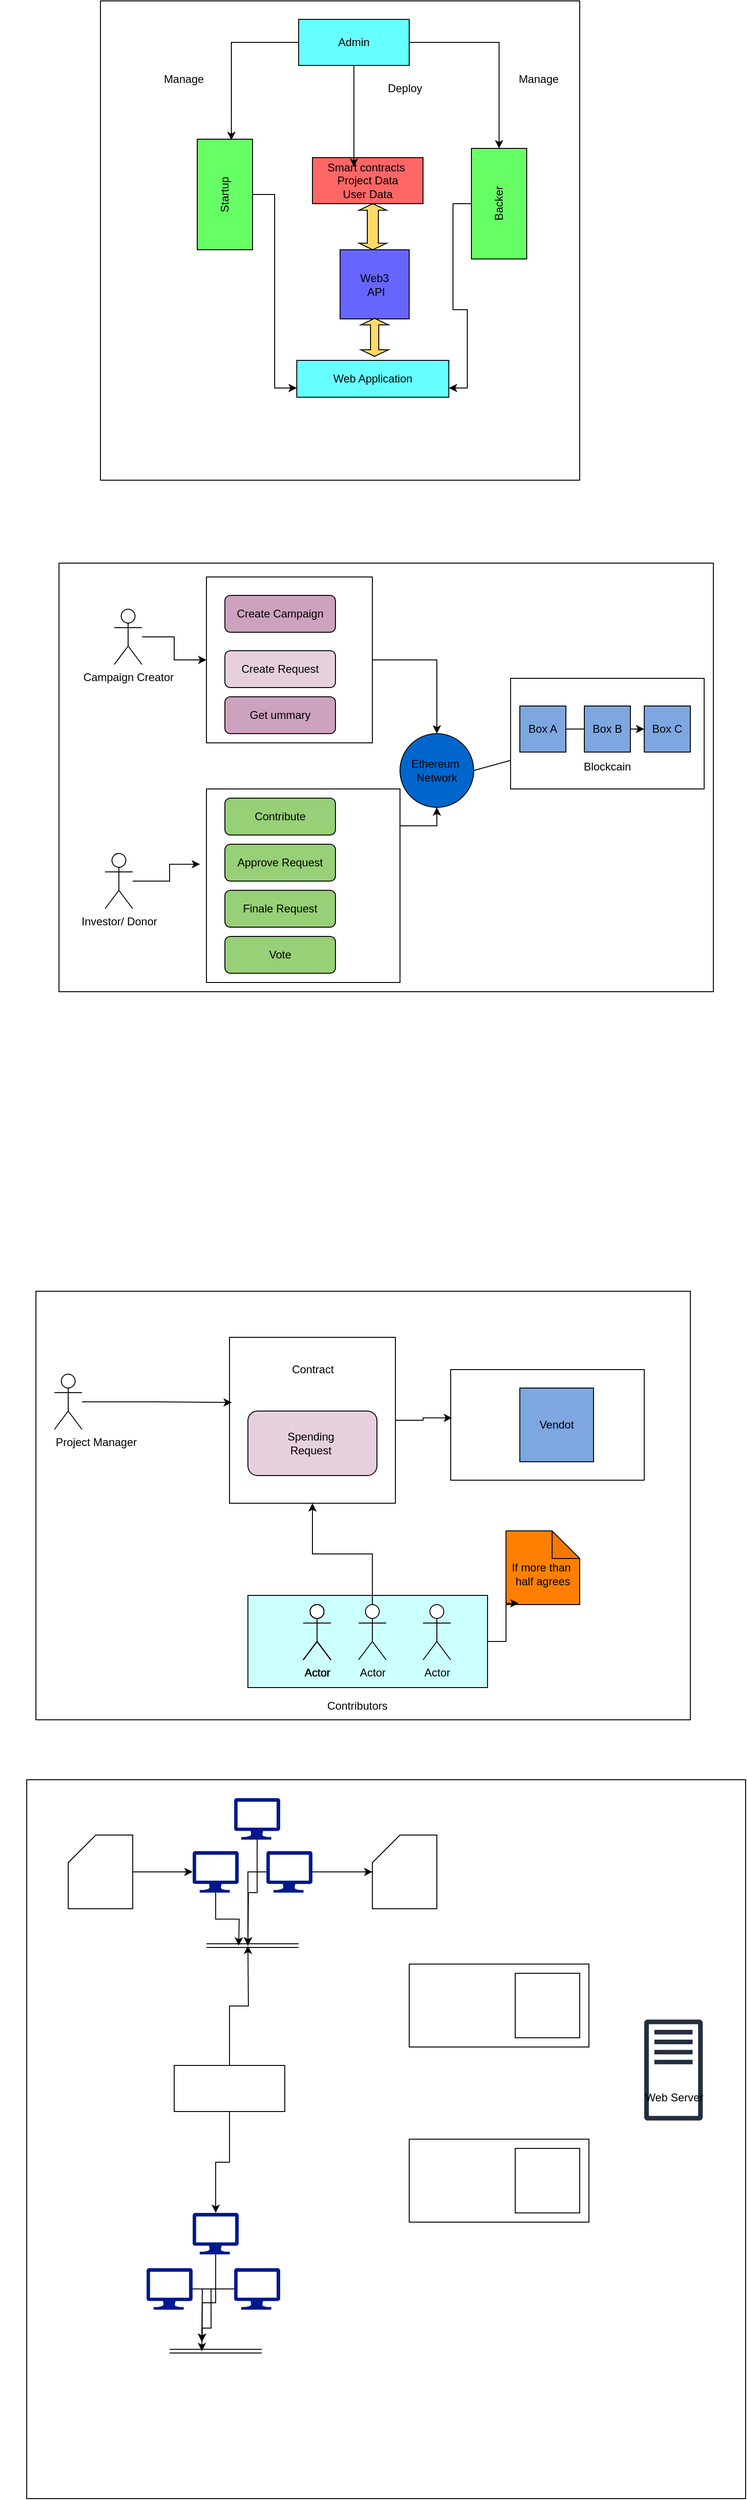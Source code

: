 <mxfile version="22.1.0" type="github">
  <diagram name="Page-1" id="VYeJ8HEGyXQb4DcT3hm-">
    <mxGraphModel dx="1120" dy="1616" grid="1" gridSize="10" guides="1" tooltips="1" connect="1" arrows="1" fold="1" page="1" pageScale="1" pageWidth="850" pageHeight="1100" math="0" shadow="0">
      <root>
        <mxCell id="0" />
        <mxCell id="1" parent="0" />
        <mxCell id="MKi3yVSM2hlnzNyPRuf9-17" value="&lt;br&gt;&lt;br&gt;&lt;br&gt;&lt;br&gt;&lt;br&gt;&lt;br&gt;&lt;br&gt;&lt;br&gt;&lt;br&gt;&lt;br&gt;&lt;br&gt;&lt;br&gt;&lt;br&gt;&lt;br&gt;&lt;br&gt;&lt;br&gt;&lt;br&gt;&lt;br&gt;&lt;br&gt;&lt;br&gt;&lt;br&gt;&lt;br&gt;&lt;br&gt;&lt;br&gt;" style="rounded=0;whiteSpace=wrap;html=1;" parent="1" vertex="1">
          <mxGeometry x="60" y="340" width="710" height="465" as="geometry" />
        </mxCell>
        <mxCell id="MKi3yVSM2hlnzNyPRuf9-18" value="&amp;nbsp; &amp;nbsp; &amp;nbsp; &amp;nbsp; &amp;nbsp; &amp;nbsp; &amp;nbsp; &amp;nbsp; &amp;nbsp; Project Manager" style="shape=umlActor;verticalLabelPosition=bottom;verticalAlign=top;html=1;outlineConnect=0;" parent="1" vertex="1">
          <mxGeometry x="80" y="430" width="30" height="60" as="geometry" />
        </mxCell>
        <mxCell id="MKi3yVSM2hlnzNyPRuf9-20" value="" style="whiteSpace=wrap;html=1;aspect=fixed;" parent="1" vertex="1">
          <mxGeometry x="270" y="390" width="180" height="180" as="geometry" />
        </mxCell>
        <mxCell id="MKi3yVSM2hlnzNyPRuf9-22" value="Spending&amp;nbsp;&lt;br&gt;Request&amp;nbsp;" style="rounded=1;whiteSpace=wrap;html=1;fillColor=#E6D0DE;" parent="1" vertex="1">
          <mxGeometry x="290" y="470" width="140" height="70" as="geometry" />
        </mxCell>
        <mxCell id="MKi3yVSM2hlnzNyPRuf9-29" value="" style="rounded=0;whiteSpace=wrap;html=1;" parent="1" vertex="1">
          <mxGeometry x="510" y="425" width="210" height="120" as="geometry" />
        </mxCell>
        <mxCell id="MKi3yVSM2hlnzNyPRuf9-30" value="Vendot" style="whiteSpace=wrap;html=1;aspect=fixed;fillColor=#7EA6E0;" parent="1" vertex="1">
          <mxGeometry x="585" y="445" width="80" height="80" as="geometry" />
        </mxCell>
        <mxCell id="qt4cJdHKE4tPPsj3RhS7-18" value="" style="rounded=0;whiteSpace=wrap;html=1;" parent="1" vertex="1">
          <mxGeometry x="85" y="-450" width="710" height="465" as="geometry" />
        </mxCell>
        <mxCell id="qt4cJdHKE4tPPsj3RhS7-19" style="edgeStyle=orthogonalEdgeStyle;rounded=0;orthogonalLoop=1;jettySize=auto;html=1;" parent="1" source="qt4cJdHKE4tPPsj3RhS7-20" target="qt4cJdHKE4tPPsj3RhS7-24" edge="1">
          <mxGeometry relative="1" as="geometry" />
        </mxCell>
        <mxCell id="qt4cJdHKE4tPPsj3RhS7-20" value="Campaign Creator" style="shape=umlActor;verticalLabelPosition=bottom;verticalAlign=top;html=1;outlineConnect=0;" parent="1" vertex="1">
          <mxGeometry x="145" y="-400" width="30" height="60" as="geometry" />
        </mxCell>
        <mxCell id="qt4cJdHKE4tPPsj3RhS7-21" style="edgeStyle=orthogonalEdgeStyle;rounded=0;orthogonalLoop=1;jettySize=auto;html=1;entryX=-0.033;entryY=0.389;entryDx=0;entryDy=0;entryPerimeter=0;" parent="1" source="qt4cJdHKE4tPPsj3RhS7-22" target="qt4cJdHKE4tPPsj3RhS7-29" edge="1">
          <mxGeometry relative="1" as="geometry" />
        </mxCell>
        <mxCell id="qt4cJdHKE4tPPsj3RhS7-22" value="Investor/ Donor" style="shape=umlActor;verticalLabelPosition=bottom;verticalAlign=top;html=1;outlineConnect=0;" parent="1" vertex="1">
          <mxGeometry x="135" y="-135" width="30" height="60" as="geometry" />
        </mxCell>
        <mxCell id="qt4cJdHKE4tPPsj3RhS7-23" style="edgeStyle=orthogonalEdgeStyle;rounded=0;orthogonalLoop=1;jettySize=auto;html=1;entryX=0.5;entryY=0;entryDx=0;entryDy=0;" parent="1" source="qt4cJdHKE4tPPsj3RhS7-24" target="qt4cJdHKE4tPPsj3RhS7-33" edge="1">
          <mxGeometry relative="1" as="geometry" />
        </mxCell>
        <mxCell id="qt4cJdHKE4tPPsj3RhS7-24" value="" style="whiteSpace=wrap;html=1;aspect=fixed;" parent="1" vertex="1">
          <mxGeometry x="245" y="-435" width="180" height="180" as="geometry" />
        </mxCell>
        <mxCell id="qt4cJdHKE4tPPsj3RhS7-25" value="Create Campaign" style="rounded=1;whiteSpace=wrap;html=1;shadow=0;fillColor=#CDA2BE;" parent="1" vertex="1">
          <mxGeometry x="265" y="-415" width="120" height="40" as="geometry" />
        </mxCell>
        <mxCell id="qt4cJdHKE4tPPsj3RhS7-26" value="Create Request" style="rounded=1;whiteSpace=wrap;html=1;fillColor=#E6D0DE;" parent="1" vertex="1">
          <mxGeometry x="265" y="-355" width="120" height="40" as="geometry" />
        </mxCell>
        <mxCell id="qt4cJdHKE4tPPsj3RhS7-27" value="Get ummary" style="rounded=1;whiteSpace=wrap;html=1;fillColor=#CDA2BE;" parent="1" vertex="1">
          <mxGeometry x="265" y="-305" width="120" height="40" as="geometry" />
        </mxCell>
        <mxCell id="qt4cJdHKE4tPPsj3RhS7-28" style="edgeStyle=orthogonalEdgeStyle;rounded=0;orthogonalLoop=1;jettySize=auto;html=1;entryX=0.5;entryY=1;entryDx=0;entryDy=0;" parent="1" source="qt4cJdHKE4tPPsj3RhS7-29" target="qt4cJdHKE4tPPsj3RhS7-33" edge="1">
          <mxGeometry relative="1" as="geometry">
            <Array as="points">
              <mxPoint x="495" y="-165" />
            </Array>
          </mxGeometry>
        </mxCell>
        <mxCell id="qt4cJdHKE4tPPsj3RhS7-29" value="" style="whiteSpace=wrap;html=1;aspect=fixed;" parent="1" vertex="1">
          <mxGeometry x="245" y="-205" width="210" height="210" as="geometry" />
        </mxCell>
        <mxCell id="qt4cJdHKE4tPPsj3RhS7-30" value="Contribute" style="rounded=1;whiteSpace=wrap;html=1;fillColor=#97D077;" parent="1" vertex="1">
          <mxGeometry x="265" y="-195" width="120" height="40" as="geometry" />
        </mxCell>
        <mxCell id="qt4cJdHKE4tPPsj3RhS7-31" value="Approve Request" style="rounded=1;whiteSpace=wrap;html=1;fillColor=#97D077;" parent="1" vertex="1">
          <mxGeometry x="265" y="-145" width="120" height="40" as="geometry" />
        </mxCell>
        <mxCell id="qt4cJdHKE4tPPsj3RhS7-32" value="Finale Request" style="rounded=1;whiteSpace=wrap;html=1;fillColor=#97D077;" parent="1" vertex="1">
          <mxGeometry x="265" y="-95" width="120" height="40" as="geometry" />
        </mxCell>
        <mxCell id="qt4cJdHKE4tPPsj3RhS7-33" value="Ethereum&amp;nbsp;&lt;br&gt;Network" style="ellipse;whiteSpace=wrap;html=1;aspect=fixed;fillColor=#0066CC;" parent="1" vertex="1">
          <mxGeometry x="455" y="-265" width="80" height="80" as="geometry" />
        </mxCell>
        <mxCell id="qt4cJdHKE4tPPsj3RhS7-34" value="&lt;br&gt;&lt;br&gt;&lt;br&gt;&lt;br&gt;&lt;br&gt;Blockcain" style="rounded=0;whiteSpace=wrap;html=1;" parent="1" vertex="1">
          <mxGeometry x="575" y="-325" width="210" height="120" as="geometry" />
        </mxCell>
        <mxCell id="qt4cJdHKE4tPPsj3RhS7-35" value="" style="edgeStyle=orthogonalEdgeStyle;rounded=0;orthogonalLoop=1;jettySize=auto;html=1;" parent="1" source="qt4cJdHKE4tPPsj3RhS7-36" target="qt4cJdHKE4tPPsj3RhS7-38" edge="1">
          <mxGeometry relative="1" as="geometry" />
        </mxCell>
        <mxCell id="qt4cJdHKE4tPPsj3RhS7-36" value="Box A" style="whiteSpace=wrap;html=1;aspect=fixed;fillColor=#7EA6E0;" parent="1" vertex="1">
          <mxGeometry x="585" y="-295" width="50" height="50" as="geometry" />
        </mxCell>
        <mxCell id="qt4cJdHKE4tPPsj3RhS7-37" value="Box B" style="whiteSpace=wrap;html=1;aspect=fixed;fillColor=#7EA6E0;" parent="1" vertex="1">
          <mxGeometry x="655" y="-295" width="50" height="50" as="geometry" />
        </mxCell>
        <mxCell id="qt4cJdHKE4tPPsj3RhS7-38" value="Box C" style="whiteSpace=wrap;html=1;aspect=fixed;fillColor=#7EA6E0;" parent="1" vertex="1">
          <mxGeometry x="720" y="-295" width="50" height="50" as="geometry" />
        </mxCell>
        <mxCell id="qt4cJdHKE4tPPsj3RhS7-39" value="" style="endArrow=none;html=1;rounded=0;exitX=1;exitY=0.5;exitDx=0;exitDy=0;" parent="1" source="qt4cJdHKE4tPPsj3RhS7-33" target="qt4cJdHKE4tPPsj3RhS7-34" edge="1">
          <mxGeometry width="50" height="50" relative="1" as="geometry">
            <mxPoint x="545" y="-225" as="sourcePoint" />
            <mxPoint x="525" y="-275" as="targetPoint" />
          </mxGeometry>
        </mxCell>
        <mxCell id="qt4cJdHKE4tPPsj3RhS7-40" value="Vote" style="rounded=1;whiteSpace=wrap;html=1;fillColor=#97D077;" parent="1" vertex="1">
          <mxGeometry x="265" y="-45" width="120" height="40" as="geometry" />
        </mxCell>
        <mxCell id="qt4cJdHKE4tPPsj3RhS7-42" style="edgeStyle=orthogonalEdgeStyle;rounded=0;orthogonalLoop=1;jettySize=auto;html=1;entryX=0.014;entryY=0.393;entryDx=0;entryDy=0;entryPerimeter=0;" parent="1" source="MKi3yVSM2hlnzNyPRuf9-18" target="MKi3yVSM2hlnzNyPRuf9-20" edge="1">
          <mxGeometry relative="1" as="geometry" />
        </mxCell>
        <mxCell id="qt4cJdHKE4tPPsj3RhS7-44" style="edgeStyle=orthogonalEdgeStyle;rounded=0;orthogonalLoop=1;jettySize=auto;html=1;entryX=0.007;entryY=0.437;entryDx=0;entryDy=0;entryPerimeter=0;" parent="1" source="MKi3yVSM2hlnzNyPRuf9-20" target="MKi3yVSM2hlnzNyPRuf9-29" edge="1">
          <mxGeometry relative="1" as="geometry" />
        </mxCell>
        <mxCell id="qt4cJdHKE4tPPsj3RhS7-45" value="" style="rounded=0;whiteSpace=wrap;html=1;fillColor=#CCFFFF;" parent="1" vertex="1">
          <mxGeometry x="290" y="670" width="260" height="100" as="geometry" />
        </mxCell>
        <mxCell id="qt4cJdHKE4tPPsj3RhS7-46" value="Actor" style="shape=umlActor;verticalLabelPosition=bottom;verticalAlign=top;html=1;outlineConnect=0;" parent="1" vertex="1">
          <mxGeometry x="350" y="680" width="30" height="60" as="geometry" />
        </mxCell>
        <mxCell id="qt4cJdHKE4tPPsj3RhS7-47" value="Actor" style="shape=umlActor;verticalLabelPosition=bottom;verticalAlign=top;html=1;outlineConnect=0;" parent="1" vertex="1">
          <mxGeometry x="350" y="680" width="30" height="60" as="geometry" />
        </mxCell>
        <mxCell id="qt4cJdHKE4tPPsj3RhS7-48" value="Actor" style="shape=umlActor;verticalLabelPosition=bottom;verticalAlign=top;html=1;outlineConnect=0;" parent="1" vertex="1">
          <mxGeometry x="350" y="680" width="30" height="60" as="geometry" />
        </mxCell>
        <mxCell id="qt4cJdHKE4tPPsj3RhS7-49" value="Actor" style="shape=umlActor;verticalLabelPosition=bottom;verticalAlign=top;html=1;outlineConnect=0;" parent="1" vertex="1">
          <mxGeometry x="350" y="680" width="30" height="60" as="geometry" />
        </mxCell>
        <mxCell id="qt4cJdHKE4tPPsj3RhS7-55" style="edgeStyle=orthogonalEdgeStyle;rounded=0;orthogonalLoop=1;jettySize=auto;html=1;" parent="1" source="qt4cJdHKE4tPPsj3RhS7-50" target="MKi3yVSM2hlnzNyPRuf9-20" edge="1">
          <mxGeometry relative="1" as="geometry" />
        </mxCell>
        <mxCell id="qt4cJdHKE4tPPsj3RhS7-50" value="Actor" style="shape=umlActor;verticalLabelPosition=bottom;verticalAlign=top;html=1;outlineConnect=0;" parent="1" vertex="1">
          <mxGeometry x="410" y="680" width="30" height="60" as="geometry" />
        </mxCell>
        <mxCell id="qt4cJdHKE4tPPsj3RhS7-51" value="Actor" style="shape=umlActor;verticalLabelPosition=bottom;verticalAlign=top;html=1;outlineConnect=0;" parent="1" vertex="1">
          <mxGeometry x="480" y="680" width="30" height="60" as="geometry" />
        </mxCell>
        <mxCell id="qt4cJdHKE4tPPsj3RhS7-52" value="Actor" style="shape=umlActor;verticalLabelPosition=bottom;verticalAlign=top;html=1;outlineConnect=0;" parent="1" vertex="1">
          <mxGeometry x="350" y="680" width="30" height="60" as="geometry" />
        </mxCell>
        <mxCell id="qt4cJdHKE4tPPsj3RhS7-53" value="Actor" style="shape=umlActor;verticalLabelPosition=bottom;verticalAlign=top;html=1;outlineConnect=0;" parent="1" vertex="1">
          <mxGeometry x="350" y="680" width="30" height="60" as="geometry" />
        </mxCell>
        <mxCell id="qt4cJdHKE4tPPsj3RhS7-56" value="&lt;br&gt;If more than&amp;nbsp;&lt;br&gt;half agrees" style="shape=note;whiteSpace=wrap;html=1;backgroundOutline=1;darkOpacity=0.05;fillColor=#FF8000;" parent="1" vertex="1">
          <mxGeometry x="570" y="600" width="80" height="80" as="geometry" />
        </mxCell>
        <mxCell id="qt4cJdHKE4tPPsj3RhS7-57" style="edgeStyle=orthogonalEdgeStyle;rounded=0;orthogonalLoop=1;jettySize=auto;html=1;entryX=0.171;entryY=0.982;entryDx=0;entryDy=0;entryPerimeter=0;" parent="1" source="qt4cJdHKE4tPPsj3RhS7-45" target="qt4cJdHKE4tPPsj3RhS7-56" edge="1">
          <mxGeometry relative="1" as="geometry" />
        </mxCell>
        <mxCell id="qt4cJdHKE4tPPsj3RhS7-59" value="Contract" style="text;html=1;align=center;verticalAlign=middle;resizable=0;points=[];autosize=1;strokeColor=none;fillColor=none;" parent="1" vertex="1">
          <mxGeometry x="325" y="410" width="70" height="30" as="geometry" />
        </mxCell>
        <mxCell id="qt4cJdHKE4tPPsj3RhS7-61" value="Contributors&amp;nbsp;" style="text;html=1;align=center;verticalAlign=middle;resizable=0;points=[];autosize=1;strokeColor=none;fillColor=none;" parent="1" vertex="1">
          <mxGeometry x="365" y="775" width="90" height="30" as="geometry" />
        </mxCell>
        <mxCell id="qt4cJdHKE4tPPsj3RhS7-66" value="" style="whiteSpace=wrap;html=1;aspect=fixed;" parent="1" vertex="1">
          <mxGeometry x="50" y="870" width="780" height="780" as="geometry" />
        </mxCell>
        <mxCell id="qt4cJdHKE4tPPsj3RhS7-67" value="" style="shape=card;whiteSpace=wrap;html=1;" parent="1" vertex="1">
          <mxGeometry x="95" y="930" width="70" height="80" as="geometry" />
        </mxCell>
        <mxCell id="qt4cJdHKE4tPPsj3RhS7-68" value="" style="shape=card;whiteSpace=wrap;html=1;" parent="1" vertex="1">
          <mxGeometry x="425" y="930" width="70" height="80" as="geometry" />
        </mxCell>
        <mxCell id="qt4cJdHKE4tPPsj3RhS7-75" style="edgeStyle=orthogonalEdgeStyle;rounded=0;orthogonalLoop=1;jettySize=auto;html=1;" parent="1" source="qt4cJdHKE4tPPsj3RhS7-69" edge="1">
          <mxGeometry relative="1" as="geometry">
            <mxPoint x="280" y="1050" as="targetPoint" />
          </mxGeometry>
        </mxCell>
        <mxCell id="qt4cJdHKE4tPPsj3RhS7-69" value="" style="sketch=0;aspect=fixed;pointerEvents=1;shadow=0;dashed=0;html=1;strokeColor=none;labelPosition=center;verticalLabelPosition=bottom;verticalAlign=top;align=center;fillColor=#00188D;shape=mxgraph.azure.computer" parent="1" vertex="1">
          <mxGeometry x="230" y="947.5" width="50" height="45" as="geometry" />
        </mxCell>
        <mxCell id="qt4cJdHKE4tPPsj3RhS7-76" style="edgeStyle=orthogonalEdgeStyle;rounded=0;orthogonalLoop=1;jettySize=auto;html=1;" parent="1" source="qt4cJdHKE4tPPsj3RhS7-70" edge="1">
          <mxGeometry relative="1" as="geometry">
            <mxPoint x="290" y="1050" as="targetPoint" />
          </mxGeometry>
        </mxCell>
        <mxCell id="qt4cJdHKE4tPPsj3RhS7-82" style="edgeStyle=orthogonalEdgeStyle;rounded=0;orthogonalLoop=1;jettySize=auto;html=1;" parent="1" source="qt4cJdHKE4tPPsj3RhS7-70" target="qt4cJdHKE4tPPsj3RhS7-68" edge="1">
          <mxGeometry relative="1" as="geometry" />
        </mxCell>
        <mxCell id="qt4cJdHKE4tPPsj3RhS7-70" value="" style="sketch=0;aspect=fixed;pointerEvents=1;shadow=0;dashed=0;html=1;strokeColor=none;labelPosition=center;verticalLabelPosition=bottom;verticalAlign=top;align=center;fillColor=#00188D;shape=mxgraph.azure.computer" parent="1" vertex="1">
          <mxGeometry x="310" y="947.5" width="50" height="45" as="geometry" />
        </mxCell>
        <mxCell id="qt4cJdHKE4tPPsj3RhS7-74" style="edgeStyle=orthogonalEdgeStyle;rounded=0;orthogonalLoop=1;jettySize=auto;html=1;" parent="1" source="qt4cJdHKE4tPPsj3RhS7-71" edge="1">
          <mxGeometry relative="1" as="geometry">
            <mxPoint x="290" y="1050" as="targetPoint" />
          </mxGeometry>
        </mxCell>
        <mxCell id="qt4cJdHKE4tPPsj3RhS7-71" value="" style="sketch=0;aspect=fixed;pointerEvents=1;shadow=0;dashed=0;html=1;strokeColor=none;labelPosition=center;verticalLabelPosition=bottom;verticalAlign=top;align=center;fillColor=#00188D;shape=mxgraph.azure.computer" parent="1" vertex="1">
          <mxGeometry x="275" y="890" width="50" height="45" as="geometry" />
        </mxCell>
        <mxCell id="qt4cJdHKE4tPPsj3RhS7-72" value="" style="shape=link;html=1;rounded=0;" parent="1" edge="1">
          <mxGeometry width="100" relative="1" as="geometry">
            <mxPoint x="245" y="1050" as="sourcePoint" />
            <mxPoint x="345" y="1050" as="targetPoint" />
          </mxGeometry>
        </mxCell>
        <mxCell id="qt4cJdHKE4tPPsj3RhS7-81" style="edgeStyle=orthogonalEdgeStyle;rounded=0;orthogonalLoop=1;jettySize=auto;html=1;entryX=0;entryY=0.5;entryDx=0;entryDy=0;entryPerimeter=0;" parent="1" source="qt4cJdHKE4tPPsj3RhS7-67" target="qt4cJdHKE4tPPsj3RhS7-69" edge="1">
          <mxGeometry relative="1" as="geometry" />
        </mxCell>
        <mxCell id="qt4cJdHKE4tPPsj3RhS7-99" style="edgeStyle=orthogonalEdgeStyle;rounded=0;orthogonalLoop=1;jettySize=auto;html=1;" parent="1" source="qt4cJdHKE4tPPsj3RhS7-83" target="qt4cJdHKE4tPPsj3RhS7-94" edge="1">
          <mxGeometry relative="1" as="geometry" />
        </mxCell>
        <mxCell id="qt4cJdHKE4tPPsj3RhS7-100" style="edgeStyle=orthogonalEdgeStyle;rounded=0;orthogonalLoop=1;jettySize=auto;html=1;" parent="1" source="qt4cJdHKE4tPPsj3RhS7-83" edge="1">
          <mxGeometry relative="1" as="geometry">
            <mxPoint x="290" y="1050" as="targetPoint" />
          </mxGeometry>
        </mxCell>
        <mxCell id="qt4cJdHKE4tPPsj3RhS7-83" value="" style="rounded=0;whiteSpace=wrap;html=1;" parent="1" vertex="1">
          <mxGeometry x="210" y="1180" width="120" height="50" as="geometry" />
        </mxCell>
        <mxCell id="qt4cJdHKE4tPPsj3RhS7-98" style="edgeStyle=orthogonalEdgeStyle;rounded=0;orthogonalLoop=1;jettySize=auto;html=1;" parent="1" source="qt4cJdHKE4tPPsj3RhS7-92" edge="1">
          <mxGeometry relative="1" as="geometry">
            <mxPoint x="240" y="1480" as="targetPoint" />
          </mxGeometry>
        </mxCell>
        <mxCell id="qt4cJdHKE4tPPsj3RhS7-92" value="" style="sketch=0;aspect=fixed;pointerEvents=1;shadow=0;dashed=0;html=1;strokeColor=none;labelPosition=center;verticalLabelPosition=bottom;verticalAlign=top;align=center;fillColor=#00188D;shape=mxgraph.azure.computer" parent="1" vertex="1">
          <mxGeometry x="180" y="1400" width="50" height="45" as="geometry" />
        </mxCell>
        <mxCell id="qt4cJdHKE4tPPsj3RhS7-97" style="edgeStyle=orthogonalEdgeStyle;rounded=0;orthogonalLoop=1;jettySize=auto;html=1;" parent="1" source="qt4cJdHKE4tPPsj3RhS7-93" edge="1">
          <mxGeometry relative="1" as="geometry">
            <mxPoint x="240" y="1480" as="targetPoint" />
          </mxGeometry>
        </mxCell>
        <mxCell id="qt4cJdHKE4tPPsj3RhS7-93" value="" style="sketch=0;aspect=fixed;pointerEvents=1;shadow=0;dashed=0;html=1;strokeColor=none;labelPosition=center;verticalLabelPosition=bottom;verticalAlign=top;align=center;fillColor=#00188D;shape=mxgraph.azure.computer" parent="1" vertex="1">
          <mxGeometry x="275" y="1400" width="50" height="45" as="geometry" />
        </mxCell>
        <mxCell id="qt4cJdHKE4tPPsj3RhS7-96" style="edgeStyle=orthogonalEdgeStyle;rounded=0;orthogonalLoop=1;jettySize=auto;html=1;" parent="1" source="qt4cJdHKE4tPPsj3RhS7-94" edge="1">
          <mxGeometry relative="1" as="geometry">
            <mxPoint x="240" y="1490" as="targetPoint" />
          </mxGeometry>
        </mxCell>
        <mxCell id="qt4cJdHKE4tPPsj3RhS7-94" value="" style="sketch=0;aspect=fixed;pointerEvents=1;shadow=0;dashed=0;html=1;strokeColor=none;labelPosition=center;verticalLabelPosition=bottom;verticalAlign=top;align=center;fillColor=#00188D;shape=mxgraph.azure.computer" parent="1" vertex="1">
          <mxGeometry x="230" y="1340" width="50" height="45" as="geometry" />
        </mxCell>
        <mxCell id="qt4cJdHKE4tPPsj3RhS7-95" value="" style="shape=link;html=1;rounded=0;" parent="1" edge="1">
          <mxGeometry width="100" relative="1" as="geometry">
            <mxPoint x="205" y="1490" as="sourcePoint" />
            <mxPoint x="305" y="1490" as="targetPoint" />
          </mxGeometry>
        </mxCell>
        <mxCell id="qt4cJdHKE4tPPsj3RhS7-101" value="" style="rounded=0;whiteSpace=wrap;html=1;" parent="1" vertex="1">
          <mxGeometry x="465" y="1070" width="195" height="90" as="geometry" />
        </mxCell>
        <mxCell id="qt4cJdHKE4tPPsj3RhS7-102" value="" style="whiteSpace=wrap;html=1;aspect=fixed;" parent="1" vertex="1">
          <mxGeometry x="580" y="1080" width="70" height="70" as="geometry" />
        </mxCell>
        <mxCell id="qt4cJdHKE4tPPsj3RhS7-103" value="" style="rounded=0;whiteSpace=wrap;html=1;" parent="1" vertex="1">
          <mxGeometry x="465" y="1260" width="195" height="90" as="geometry" />
        </mxCell>
        <mxCell id="qt4cJdHKE4tPPsj3RhS7-104" value="" style="whiteSpace=wrap;html=1;aspect=fixed;" parent="1" vertex="1">
          <mxGeometry x="580" y="1270" width="70" height="70" as="geometry" />
        </mxCell>
        <mxCell id="qt4cJdHKE4tPPsj3RhS7-105" value="" style="sketch=0;outlineConnect=0;fontColor=#232F3E;gradientColor=none;fillColor=#232F3D;strokeColor=none;dashed=0;verticalLabelPosition=bottom;verticalAlign=top;align=center;html=1;fontSize=12;fontStyle=0;aspect=fixed;pointerEvents=1;shape=mxgraph.aws4.traditional_server;" parent="1" vertex="1">
          <mxGeometry x="720" y="1130" width="63.46" height="110" as="geometry" />
        </mxCell>
        <mxCell id="qt4cJdHKE4tPPsj3RhS7-106" value="Web Server" style="text;html=1;align=center;verticalAlign=middle;resizable=0;points=[];autosize=1;strokeColor=none;fillColor=none;" parent="1" vertex="1">
          <mxGeometry x="706.73" y="1200" width="90" height="30" as="geometry" />
        </mxCell>
        <mxCell id="-ABzZ0RH7e65LtrDyoaS-1" value="" style="whiteSpace=wrap;html=1;aspect=fixed;" vertex="1" parent="1">
          <mxGeometry x="130" y="-1060" width="520" height="520" as="geometry" />
        </mxCell>
        <mxCell id="-ABzZ0RH7e65LtrDyoaS-7" style="edgeStyle=orthogonalEdgeStyle;rounded=0;orthogonalLoop=1;jettySize=auto;html=1;" edge="1" parent="1" source="-ABzZ0RH7e65LtrDyoaS-3" target="-ABzZ0RH7e65LtrDyoaS-5">
          <mxGeometry relative="1" as="geometry" />
        </mxCell>
        <mxCell id="-ABzZ0RH7e65LtrDyoaS-3" value="Admin" style="rounded=0;whiteSpace=wrap;html=1;fillColor=#66FFFF;" vertex="1" parent="1">
          <mxGeometry x="345" y="-1040" width="120" height="50" as="geometry" />
        </mxCell>
        <mxCell id="-ABzZ0RH7e65LtrDyoaS-11" style="edgeStyle=orthogonalEdgeStyle;rounded=0;orthogonalLoop=1;jettySize=auto;html=1;entryX=0;entryY=0.75;entryDx=0;entryDy=0;" edge="1" parent="1" source="-ABzZ0RH7e65LtrDyoaS-4" target="-ABzZ0RH7e65LtrDyoaS-10">
          <mxGeometry relative="1" as="geometry" />
        </mxCell>
        <mxCell id="-ABzZ0RH7e65LtrDyoaS-4" value="Startup" style="rounded=0;whiteSpace=wrap;html=1;rotation=-90;fillColor=#66FF66;" vertex="1" parent="1">
          <mxGeometry x="205" y="-880" width="120" height="60" as="geometry" />
        </mxCell>
        <mxCell id="-ABzZ0RH7e65LtrDyoaS-12" style="edgeStyle=orthogonalEdgeStyle;rounded=0;orthogonalLoop=1;jettySize=auto;html=1;entryX=1;entryY=0.75;entryDx=0;entryDy=0;" edge="1" parent="1" source="-ABzZ0RH7e65LtrDyoaS-5" target="-ABzZ0RH7e65LtrDyoaS-10">
          <mxGeometry relative="1" as="geometry" />
        </mxCell>
        <mxCell id="-ABzZ0RH7e65LtrDyoaS-5" value="Backer" style="rounded=0;whiteSpace=wrap;html=1;rotation=-90;fillColor=#66FF66;" vertex="1" parent="1">
          <mxGeometry x="502.5" y="-870" width="120" height="60" as="geometry" />
        </mxCell>
        <mxCell id="-ABzZ0RH7e65LtrDyoaS-6" style="edgeStyle=orthogonalEdgeStyle;rounded=0;orthogonalLoop=1;jettySize=auto;html=1;entryX=0.992;entryY=0.617;entryDx=0;entryDy=0;entryPerimeter=0;" edge="1" parent="1" source="-ABzZ0RH7e65LtrDyoaS-3" target="-ABzZ0RH7e65LtrDyoaS-4">
          <mxGeometry relative="1" as="geometry" />
        </mxCell>
        <mxCell id="-ABzZ0RH7e65LtrDyoaS-8" value="Smart contracts&amp;nbsp;&lt;br&gt;Project Data&lt;br&gt;User Data" style="rounded=0;whiteSpace=wrap;html=1;fillColor=#FF6666;" vertex="1" parent="1">
          <mxGeometry x="360" y="-890" width="120" height="50" as="geometry" />
        </mxCell>
        <mxCell id="-ABzZ0RH7e65LtrDyoaS-9" value="Web3&lt;br&gt;&amp;nbsp;API" style="whiteSpace=wrap;html=1;aspect=fixed;fillColor=#6666FF;" vertex="1" parent="1">
          <mxGeometry x="390" y="-790" width="75" height="75" as="geometry" />
        </mxCell>
        <mxCell id="-ABzZ0RH7e65LtrDyoaS-10" value="Web Application" style="rounded=0;whiteSpace=wrap;html=1;fillColor=#66FFFF;" vertex="1" parent="1">
          <mxGeometry x="343" y="-670" width="165" height="40" as="geometry" />
        </mxCell>
        <mxCell id="-ABzZ0RH7e65LtrDyoaS-13" value="" style="shape=doubleArrow;whiteSpace=wrap;html=1;rotation=-90;arrowWidth=0.4;arrowSize=0.143;fillColor=#FFD966;" vertex="1" parent="1">
          <mxGeometry x="400.5" y="-830" width="50" height="30" as="geometry" />
        </mxCell>
        <mxCell id="-ABzZ0RH7e65LtrDyoaS-14" value="" style="shape=doubleArrow;whiteSpace=wrap;html=1;rotation=-90;arrowWidth=0.3;arrowSize=0.173;fillColor=#FFD966;" vertex="1" parent="1">
          <mxGeometry x="406.87" y="-710" width="41.25" height="30" as="geometry" />
        </mxCell>
        <mxCell id="-ABzZ0RH7e65LtrDyoaS-16" value="Manage" style="text;html=1;align=center;verticalAlign=middle;resizable=0;points=[];autosize=1;strokeColor=none;fillColor=none;" vertex="1" parent="1">
          <mxGeometry x="185" y="-990" width="70" height="30" as="geometry" />
        </mxCell>
        <mxCell id="-ABzZ0RH7e65LtrDyoaS-17" value="Deploy" style="text;html=1;align=center;verticalAlign=middle;resizable=0;points=[];autosize=1;strokeColor=none;fillColor=none;" vertex="1" parent="1">
          <mxGeometry x="430" y="-980" width="60" height="30" as="geometry" />
        </mxCell>
        <mxCell id="-ABzZ0RH7e65LtrDyoaS-18" value="Manage" style="text;html=1;align=center;verticalAlign=middle;resizable=0;points=[];autosize=1;strokeColor=none;fillColor=none;" vertex="1" parent="1">
          <mxGeometry x="570" y="-990" width="70" height="30" as="geometry" />
        </mxCell>
        <mxCell id="-ABzZ0RH7e65LtrDyoaS-19" style="edgeStyle=orthogonalEdgeStyle;rounded=0;orthogonalLoop=1;jettySize=auto;html=1;entryX=0.375;entryY=0.2;entryDx=0;entryDy=0;entryPerimeter=0;" edge="1" parent="1" source="-ABzZ0RH7e65LtrDyoaS-3" target="-ABzZ0RH7e65LtrDyoaS-8">
          <mxGeometry relative="1" as="geometry" />
        </mxCell>
      </root>
    </mxGraphModel>
  </diagram>
</mxfile>
